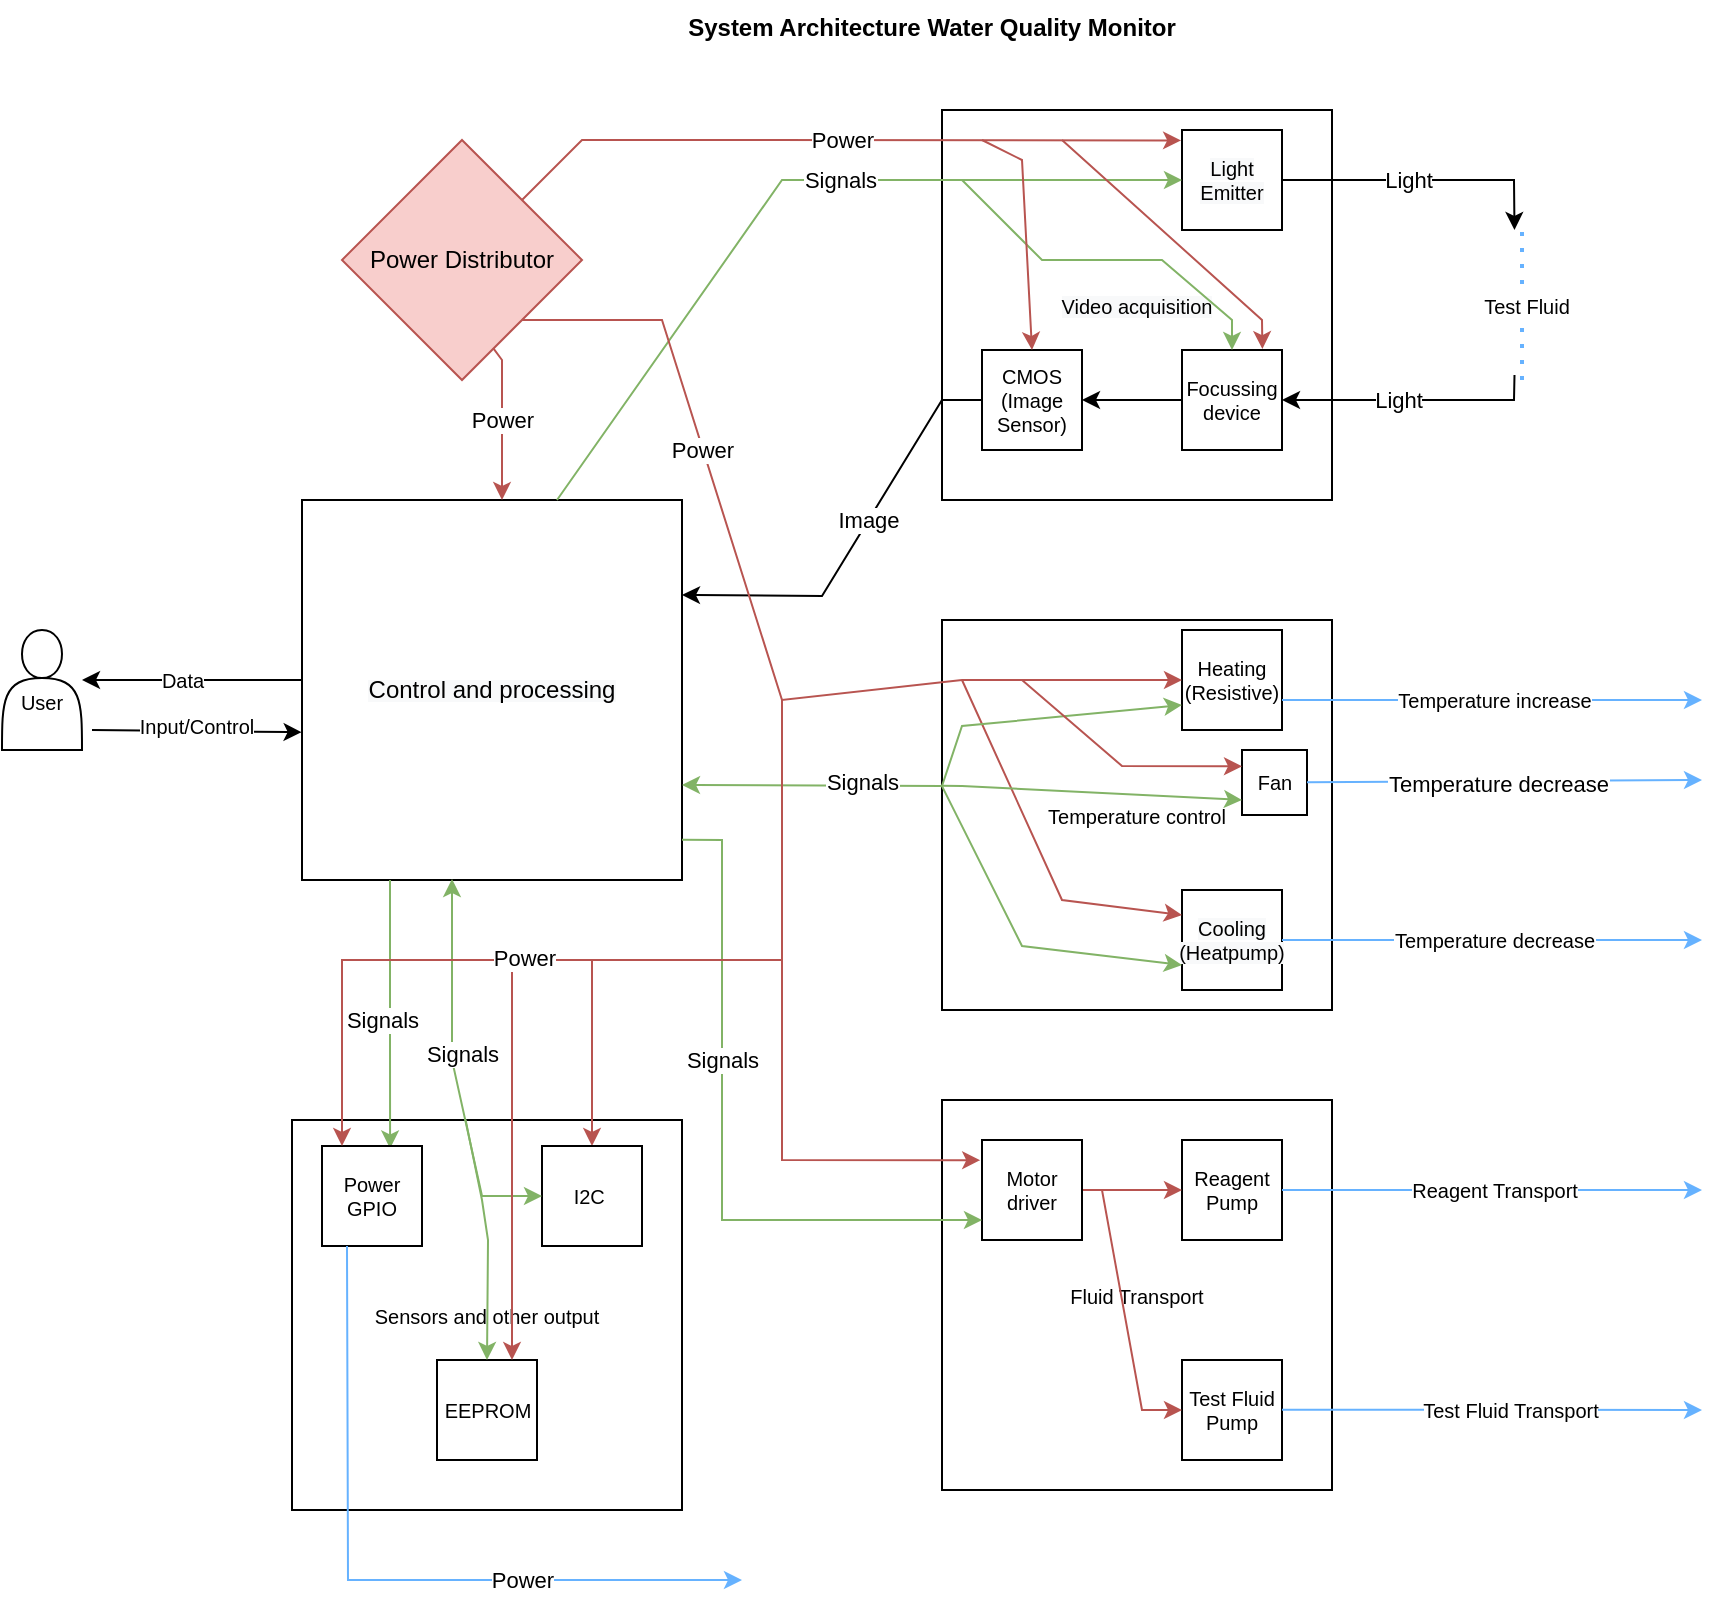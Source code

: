 <mxfile version="20.2.8" type="device"><diagram name="Page-1" id="5f0bae14-7c28-e335-631c-24af17079c00"><mxGraphModel dx="1753" dy="794" grid="1" gridSize="10" guides="1" tooltips="1" connect="1" arrows="1" fold="1" page="1" pageScale="1" pageWidth="1100" pageHeight="850" background="none" math="0" shadow="0"><root><mxCell id="0"/><mxCell id="1" parent="0"/><mxCell id="F9Wew-i7_cchpW-g032i-40" value="Temperature control" style="whiteSpace=wrap;html=1;aspect=fixed;fontSize=10;" parent="1" vertex="1"><mxGeometry x="480" y="350" width="195" height="195" as="geometry"/></mxCell><mxCell id="y9pWBdVKAkW1MRZCwp3X-19" value="&#10;&#10;&lt;span style=&quot;color: rgb(0, 0, 0); font-family: helvetica; font-size: 10px; font-style: normal; font-weight: 400; letter-spacing: normal; text-align: center; text-indent: 0px; text-transform: none; word-spacing: 0px; background-color: rgb(248, 249, 250); display: inline; float: none;&quot;&gt;Video&amp;nbsp;acquisition&lt;/span&gt;&#10;&#10;" style="whiteSpace=wrap;html=1;aspect=fixed;fontSize=10;" parent="1" vertex="1"><mxGeometry x="480" y="95" width="195" height="195" as="geometry"/></mxCell><mxCell id="y9pWBdVKAkW1MRZCwp3X-20" value="&lt;span style=&quot;color: rgb(0 , 0 , 0) ; font-family: &amp;#34;helvetica&amp;#34; ; font-size: 10px ; font-style: normal ; font-weight: 400 ; letter-spacing: normal ; text-align: center ; text-indent: 0px ; text-transform: none ; word-spacing: 0px ; background-color: rgb(248 , 249 , 250) ; display: inline ; float: none&quot;&gt;Cooling (Heatpump)&lt;/span&gt;" style="whiteSpace=wrap;html=1;aspect=fixed;fontSize=10;" parent="1" vertex="1"><mxGeometry x="600" y="485" width="50" height="50" as="geometry"/></mxCell><mxCell id="y9pWBdVKAkW1MRZCwp3X-23" value="&lt;span style=&quot;color: rgb(0, 0, 0); font-family: helvetica; font-size: 10px; font-style: normal; font-weight: 400; letter-spacing: normal; text-align: center; text-indent: 0px; text-transform: none; word-spacing: 0px; background-color: rgb(248, 249, 250); display: inline; float: none;&quot;&gt;Light Emitter&lt;/span&gt;" style="whiteSpace=wrap;html=1;aspect=fixed;fontSize=10;" parent="1" vertex="1"><mxGeometry x="600" y="105" width="50" height="50" as="geometry"/></mxCell><mxCell id="y9pWBdVKAkW1MRZCwp3X-24" value="&lt;font style=&quot;font-size: 10px;&quot;&gt;Focussing device&lt;/font&gt;" style="whiteSpace=wrap;html=1;aspect=fixed;fontSize=10;" parent="1" vertex="1"><mxGeometry x="600" y="215" width="50" height="50" as="geometry"/></mxCell><mxCell id="y9pWBdVKAkW1MRZCwp3X-81" value="Heating&lt;br&gt;(Resistive)" style="whiteSpace=wrap;html=1;aspect=fixed;fontSize=10;" parent="1" vertex="1"><mxGeometry x="600" y="355" width="50" height="50" as="geometry"/></mxCell><mxCell id="F9Wew-i7_cchpW-g032i-1" value="&lt;font style=&quot;&quot;&gt;&lt;span style=&quot;color: rgb(0, 0, 0); font-family: helvetica; font-style: normal; font-weight: 400; letter-spacing: normal; text-align: center; text-indent: 0px; text-transform: none; word-spacing: 0px; background-color: rgb(248, 249, 250); display: inline; float: none;&quot;&gt;&lt;font style=&quot;font-size: 12px;&quot;&gt;Control and processing&lt;/font&gt;&lt;/span&gt;&lt;br&gt;&lt;/font&gt;" style="whiteSpace=wrap;html=1;aspect=fixed;fontSize=10;" parent="1" vertex="1"><mxGeometry x="160" y="290" width="190" height="190" as="geometry"/></mxCell><mxCell id="F9Wew-i7_cchpW-g032i-3" value="Power Distributor" style="rhombus;whiteSpace=wrap;html=1;fillColor=#f8cecc;strokeColor=#b85450;" parent="1" vertex="1"><mxGeometry x="180" y="110" width="120" height="120" as="geometry"/></mxCell><mxCell id="F9Wew-i7_cchpW-g032i-4" value="" style="endArrow=classic;html=1;rounded=0;exitX=0;exitY=0.5;exitDx=0;exitDy=0;entryX=1;entryY=0.25;entryDx=0;entryDy=0;" parent="1" source="F9Wew-i7_cchpW-g032i-5" target="F9Wew-i7_cchpW-g032i-1" edge="1"><mxGeometry width="50" height="50" relative="1" as="geometry"><mxPoint x="480" y="230" as="sourcePoint"/><mxPoint x="340" y="320" as="targetPoint"/><Array as="points"><mxPoint x="480" y="240"/><mxPoint x="420" y="338"/></Array></mxGeometry></mxCell><mxCell id="F9Wew-i7_cchpW-g032i-6" value="Image" style="edgeLabel;html=1;align=center;verticalAlign=middle;resizable=0;points=[];" parent="F9Wew-i7_cchpW-g032i-4" vertex="1" connectable="0"><mxGeometry x="0.347" y="-8" relative="1" as="geometry"><mxPoint x="26" y="-30" as="offset"/></mxGeometry></mxCell><mxCell id="F9Wew-i7_cchpW-g032i-5" value="&lt;font style=&quot;font-size: 10px;&quot;&gt;CMOS (Image Sensor)&lt;/font&gt;" style="whiteSpace=wrap;html=1;aspect=fixed;fontSize=10;" parent="1" vertex="1"><mxGeometry x="500" y="215" width="50" height="50" as="geometry"/></mxCell><mxCell id="F9Wew-i7_cchpW-g032i-7" value="" style="endArrow=classic;html=1;rounded=0;entryX=0;entryY=0.5;entryDx=0;entryDy=0;fillColor=#d5e8d4;strokeColor=#82b366;exitX=0.75;exitY=0;exitDx=0;exitDy=0;" parent="1" edge="1"><mxGeometry width="50" height="50" relative="1" as="geometry"><mxPoint x="287.5" y="290" as="sourcePoint"/><mxPoint x="600" y="130" as="targetPoint"/><Array as="points"><mxPoint x="400" y="130"/><mxPoint x="480" y="130"/></Array></mxGeometry></mxCell><mxCell id="F9Wew-i7_cchpW-g032i-8" value="Signals" style="edgeLabel;html=1;align=center;verticalAlign=middle;resizable=0;points=[];" parent="F9Wew-i7_cchpW-g032i-7" vertex="1" connectable="0"><mxGeometry x="0.347" y="-8" relative="1" as="geometry"><mxPoint x="-42" y="-8" as="offset"/></mxGeometry></mxCell><mxCell id="F9Wew-i7_cchpW-g032i-21" value="" style="endArrow=classic;html=1;rounded=0;entryX=0.5;entryY=0;entryDx=0;entryDy=0;fillColor=#d5e8d4;strokeColor=#82b366;" parent="1" target="y9pWBdVKAkW1MRZCwp3X-24" edge="1"><mxGeometry width="50" height="50" relative="1" as="geometry"><mxPoint x="490" y="130" as="sourcePoint"/><mxPoint x="440" y="190" as="targetPoint"/><Array as="points"><mxPoint x="530" y="170"/><mxPoint x="590" y="170"/><mxPoint x="625" y="200"/></Array></mxGeometry></mxCell><mxCell id="F9Wew-i7_cchpW-g032i-24" value="" style="endArrow=classic;html=1;rounded=0;entryX=-0.009;entryY=0.104;entryDx=0;entryDy=0;entryPerimeter=0;fillColor=#f8cecc;strokeColor=#b85450;exitX=1;exitY=0;exitDx=0;exitDy=0;" parent="1" source="F9Wew-i7_cchpW-g032i-3" target="y9pWBdVKAkW1MRZCwp3X-23" edge="1"><mxGeometry width="50" height="50" relative="1" as="geometry"><mxPoint x="280" y="110" as="sourcePoint"/><mxPoint x="610" y="30" as="targetPoint"/><Array as="points"><mxPoint x="300" y="110"/></Array></mxGeometry></mxCell><mxCell id="F9Wew-i7_cchpW-g032i-25" value="Power" style="edgeLabel;html=1;align=center;verticalAlign=middle;resizable=0;points=[];" parent="F9Wew-i7_cchpW-g032i-24" vertex="1" connectable="0"><mxGeometry x="-0.271" y="-2" relative="1" as="geometry"><mxPoint x="48" y="-2" as="offset"/></mxGeometry></mxCell><mxCell id="F9Wew-i7_cchpW-g032i-27" value="" style="endArrow=classic;html=1;rounded=0;entryX=1;entryY=0.5;entryDx=0;entryDy=0;exitX=0;exitY=0.5;exitDx=0;exitDy=0;" parent="1" source="y9pWBdVKAkW1MRZCwp3X-24" target="F9Wew-i7_cchpW-g032i-5" edge="1"><mxGeometry width="50" height="50" relative="1" as="geometry"><mxPoint x="520" y="240" as="sourcePoint"/><mxPoint x="570" y="190" as="targetPoint"/></mxGeometry></mxCell><mxCell id="F9Wew-i7_cchpW-g032i-29" value="" style="endArrow=classic;html=1;rounded=0;exitX=1;exitY=0.5;exitDx=0;exitDy=0;entryX=0.5;entryY=0;entryDx=0;entryDy=0;" parent="1" source="y9pWBdVKAkW1MRZCwp3X-23" edge="1"><mxGeometry width="50" height="50" relative="1" as="geometry"><mxPoint x="600" y="190" as="sourcePoint"/><mxPoint x="766.25" y="155" as="targetPoint"/><Array as="points"><mxPoint x="766" y="130"/></Array></mxGeometry></mxCell><mxCell id="F9Wew-i7_cchpW-g032i-33" value="Light" style="edgeLabel;html=1;align=center;verticalAlign=middle;resizable=0;points=[];" parent="F9Wew-i7_cchpW-g032i-29" vertex="1" connectable="0"><mxGeometry x="0.157" y="-1" relative="1" as="geometry"><mxPoint x="-19" y="-1" as="offset"/></mxGeometry></mxCell><mxCell id="F9Wew-i7_cchpW-g032i-32" value="" style="endArrow=classic;html=1;rounded=0;entryX=1;entryY=0.5;entryDx=0;entryDy=0;exitX=0.5;exitY=1;exitDx=0;exitDy=0;" parent="1" target="y9pWBdVKAkW1MRZCwp3X-24" edge="1"><mxGeometry width="50" height="50" relative="1" as="geometry"><mxPoint x="766.25" y="227.5" as="sourcePoint"/><mxPoint x="720" y="140" as="targetPoint"/><Array as="points"><mxPoint x="766" y="240"/></Array></mxGeometry></mxCell><mxCell id="F9Wew-i7_cchpW-g032i-34" value="Light" style="edgeLabel;html=1;align=center;verticalAlign=middle;resizable=0;points=[];" parent="F9Wew-i7_cchpW-g032i-32" vertex="1" connectable="0"><mxGeometry x="-0.114" y="-1" relative="1" as="geometry"><mxPoint x="-14" y="1" as="offset"/></mxGeometry></mxCell><mxCell id="F9Wew-i7_cchpW-g032i-37" value="" style="endArrow=classic;html=1;rounded=0;entryX=0.804;entryY=-0.009;entryDx=0;entryDy=0;entryPerimeter=0;fillColor=#f8cecc;strokeColor=#b85450;" parent="1" target="y9pWBdVKAkW1MRZCwp3X-24" edge="1"><mxGeometry width="50" height="50" relative="1" as="geometry"><mxPoint x="540" y="110" as="sourcePoint"/><mxPoint x="590" y="150" as="targetPoint"/><Array as="points"><mxPoint x="640" y="200"/></Array></mxGeometry></mxCell><mxCell id="F9Wew-i7_cchpW-g032i-41" value="" style="endArrow=classic;html=1;rounded=0;fillColor=#f8cecc;strokeColor=#b85450;exitX=1;exitY=1;exitDx=0;exitDy=0;entryX=0;entryY=0.5;entryDx=0;entryDy=0;" parent="1" source="F9Wew-i7_cchpW-g032i-3" target="y9pWBdVKAkW1MRZCwp3X-81" edge="1"><mxGeometry width="50" height="50" relative="1" as="geometry"><mxPoint x="450" y="320" as="sourcePoint"/><mxPoint x="500" y="270" as="targetPoint"/><Array as="points"><mxPoint x="340" y="200"/><mxPoint x="400" y="390"/><mxPoint x="490" y="380"/></Array></mxGeometry></mxCell><mxCell id="F9Wew-i7_cchpW-g032i-42" value="Power" style="edgeLabel;html=1;align=center;verticalAlign=middle;resizable=0;points=[];" parent="1" vertex="1" connectable="0"><mxGeometry x="360.0" y="264.995" as="geometry"/></mxCell><mxCell id="F9Wew-i7_cchpW-g032i-43" value="" style="endArrow=classic;html=1;rounded=0;entryX=0;entryY=0.25;entryDx=0;entryDy=0;fillColor=#f8cecc;strokeColor=#b85450;" parent="1" target="y9pWBdVKAkW1MRZCwp3X-20" edge="1"><mxGeometry width="50" height="50" relative="1" as="geometry"><mxPoint x="490" y="380" as="sourcePoint"/><mxPoint x="580" y="340" as="targetPoint"/><Array as="points"><mxPoint x="540" y="490"/></Array></mxGeometry></mxCell><mxCell id="F9Wew-i7_cchpW-g032i-60" value="" style="endArrow=classic;html=1;rounded=0;strokeColor=#66B2FF;" parent="1" edge="1"><mxGeometry width="50" height="50" relative="1" as="geometry"><mxPoint x="650" y="510" as="sourcePoint"/><mxPoint x="860" y="510" as="targetPoint"/></mxGeometry></mxCell><mxCell id="F9Wew-i7_cchpW-g032i-63" value="Temperature decrease" style="edgeLabel;resizable=0;html=1;align=center;verticalAlign=middle;fontSize=10;" parent="1" connectable="0" vertex="1"><mxGeometry x="756.247" y="510.0" as="geometry"/></mxCell><mxCell id="F9Wew-i7_cchpW-g032i-65" value="" style="endArrow=classic;html=1;rounded=0;strokeColor=#66B2FF;" parent="1" edge="1"><mxGeometry width="50" height="50" relative="1" as="geometry"><mxPoint x="650" y="390.0" as="sourcePoint"/><mxPoint x="860" y="390.0" as="targetPoint"/></mxGeometry></mxCell><mxCell id="F9Wew-i7_cchpW-g032i-67" value="Temperature increase" style="edgeLabel;resizable=0;html=1;align=center;verticalAlign=middle;fontSize=10;" parent="1" connectable="0" vertex="1"><mxGeometry x="756.247" y="390.0" as="geometry"/></mxCell><mxCell id="F9Wew-i7_cchpW-g032i-69" value="" style="endArrow=none;dashed=1;html=1;dashPattern=1 3;strokeWidth=2;rounded=0;strokeColor=#66B2FF;" parent="1" edge="1"><mxGeometry width="50" height="50" relative="1" as="geometry"><mxPoint x="770" y="230" as="sourcePoint"/><mxPoint x="770" y="150" as="targetPoint"/></mxGeometry></mxCell><mxCell id="F9Wew-i7_cchpW-g032i-98" value="Test Fluid" style="edgeLabel;html=1;align=center;verticalAlign=middle;resizable=0;points=[];fontSize=10;" parent="F9Wew-i7_cchpW-g032i-69" vertex="1" connectable="0"><mxGeometry x="0.25" y="-2" relative="1" as="geometry"><mxPoint y="13" as="offset"/></mxGeometry></mxCell><mxCell id="F9Wew-i7_cchpW-g032i-70" value="Fluid Transport" style="whiteSpace=wrap;html=1;aspect=fixed;fontSize=10;" parent="1" vertex="1"><mxGeometry x="480" y="590" width="195" height="195" as="geometry"/></mxCell><mxCell id="F9Wew-i7_cchpW-g032i-80" value="" style="endArrow=classic;startArrow=classic;html=1;rounded=0;strokeColor=#82b366;fillColor=#d5e8d4;exitX=1;exitY=0.75;exitDx=0;exitDy=0;entryX=0;entryY=0.75;entryDx=0;entryDy=0;" parent="1" source="F9Wew-i7_cchpW-g032i-1" target="y9pWBdVKAkW1MRZCwp3X-81" edge="1"><mxGeometry width="50" height="50" relative="1" as="geometry"><mxPoint x="380" y="500" as="sourcePoint"/><mxPoint x="430" y="450" as="targetPoint"/><Array as="points"><mxPoint x="480" y="433"/><mxPoint x="490" y="403"/></Array></mxGeometry></mxCell><mxCell id="F9Wew-i7_cchpW-g032i-81" value="Signals" style="edgeLabel;html=1;align=center;verticalAlign=middle;resizable=0;points=[];" parent="F9Wew-i7_cchpW-g032i-80" vertex="1" connectable="0"><mxGeometry x="-0.214" relative="1" as="geometry"><mxPoint x="-17" y="-2" as="offset"/></mxGeometry></mxCell><mxCell id="F9Wew-i7_cchpW-g032i-82" value="Reagent Pump" style="whiteSpace=wrap;html=1;aspect=fixed;fontSize=10;" parent="1" vertex="1"><mxGeometry x="600" y="610" width="50" height="50" as="geometry"/></mxCell><mxCell id="F9Wew-i7_cchpW-g032i-83" value="&lt;font style=&quot;font-size: 10px;&quot;&gt;Test Fluid Pump&lt;/font&gt;" style="whiteSpace=wrap;html=1;aspect=fixed;fontSize=10;" parent="1" vertex="1"><mxGeometry x="600" y="720" width="50" height="50" as="geometry"/></mxCell><mxCell id="F9Wew-i7_cchpW-g032i-85" value="" style="endArrow=classic;html=1;rounded=0;fillColor=#f8cecc;strokeColor=#b85450;entryX=-0.018;entryY=0.202;entryDx=0;entryDy=0;entryPerimeter=0;" parent="1" target="F9Wew-i7_cchpW-g032i-87" edge="1"><mxGeometry width="50" height="50" relative="1" as="geometry"><mxPoint x="400" y="390" as="sourcePoint"/><mxPoint x="500" y="620" as="targetPoint"/><Array as="points"><mxPoint x="400" y="620"/></Array></mxGeometry></mxCell><mxCell id="F9Wew-i7_cchpW-g032i-86" value="" style="endArrow=classic;html=1;rounded=0;fontSize=10;strokeColor=#b85450;fillColor=#f8cecc;entryX=0;entryY=0.5;entryDx=0;entryDy=0;exitX=1;exitY=0.5;exitDx=0;exitDy=0;" parent="1" source="F9Wew-i7_cchpW-g032i-87" target="F9Wew-i7_cchpW-g032i-83" edge="1"><mxGeometry width="50" height="50" relative="1" as="geometry"><mxPoint x="500" y="620" as="sourcePoint"/><mxPoint x="620" y="590" as="targetPoint"/><Array as="points"><mxPoint x="560" y="635"/><mxPoint x="580" y="745"/></Array></mxGeometry></mxCell><mxCell id="F9Wew-i7_cchpW-g032i-87" value="Motor driver" style="whiteSpace=wrap;html=1;aspect=fixed;fontSize=10;" parent="1" vertex="1"><mxGeometry x="500" y="610" width="50" height="50" as="geometry"/></mxCell><mxCell id="F9Wew-i7_cchpW-g032i-88" value="" style="endArrow=classic;html=1;rounded=0;fontSize=10;strokeColor=#b85450;fillColor=#f8cecc;entryX=0;entryY=0.5;entryDx=0;entryDy=0;" parent="1" target="F9Wew-i7_cchpW-g032i-82" edge="1"><mxGeometry width="50" height="50" relative="1" as="geometry"><mxPoint x="560" y="635" as="sourcePoint"/><mxPoint x="630" y="620" as="targetPoint"/></mxGeometry></mxCell><mxCell id="F9Wew-i7_cchpW-g032i-89" value="" style="endArrow=classic;html=1;rounded=0;fontSize=10;strokeColor=#66B2FF;fillColor=#f5f5f5;exitX=1;exitY=0.5;exitDx=0;exitDy=0;" parent="1" source="F9Wew-i7_cchpW-g032i-82" edge="1"><mxGeometry width="50" height="50" relative="1" as="geometry"><mxPoint x="650" y="640" as="sourcePoint"/><mxPoint x="860" y="635" as="targetPoint"/></mxGeometry></mxCell><mxCell id="F9Wew-i7_cchpW-g032i-90" value="" style="endArrow=classic;html=1;rounded=0;fontSize=10;strokeColor=#66B2FF;fillColor=#f5f5f5;exitX=1;exitY=0.5;exitDx=0;exitDy=0;" parent="1" edge="1"><mxGeometry width="50" height="50" relative="1" as="geometry"><mxPoint x="650" y="744.83" as="sourcePoint"/><mxPoint x="860" y="745" as="targetPoint"/></mxGeometry></mxCell><mxCell id="F9Wew-i7_cchpW-g032i-91" value="Test Fluid Transport" style="edgeLabel;html=1;align=center;verticalAlign=middle;resizable=0;points=[];fontSize=10;" parent="F9Wew-i7_cchpW-g032i-90" vertex="1" connectable="0"><mxGeometry x="-0.238" y="3" relative="1" as="geometry"><mxPoint x="34" y="3" as="offset"/></mxGeometry></mxCell><mxCell id="F9Wew-i7_cchpW-g032i-92" value="Reagent Transport" style="edgeLabel;html=1;align=center;verticalAlign=middle;resizable=0;points=[];fontSize=10;" parent="1" vertex="1" connectable="0"><mxGeometry x="756.246" y="638.005" as="geometry"><mxPoint y="-3" as="offset"/></mxGeometry></mxCell><mxCell id="F9Wew-i7_cchpW-g032i-93" value="" style="endArrow=classic;html=1;rounded=0;fontSize=10;strokeColor=#82b366;fillColor=#d5e8d4;exitX=1;exitY=0.894;exitDx=0;exitDy=0;exitPerimeter=0;" parent="1" source="F9Wew-i7_cchpW-g032i-1" edge="1"><mxGeometry width="50" height="50" relative="1" as="geometry"><mxPoint x="480" y="550" as="sourcePoint"/><mxPoint x="500" y="650" as="targetPoint"/><Array as="points"><mxPoint x="370" y="460"/><mxPoint x="370" y="650"/></Array></mxGeometry></mxCell><mxCell id="F9Wew-i7_cchpW-g032i-94" value="Signals" style="edgeLabel;html=1;align=center;verticalAlign=middle;resizable=0;points=[];" parent="1" vertex="1" connectable="0"><mxGeometry x="370.002" y="569.997" as="geometry"/></mxCell><mxCell id="F9Wew-i7_cchpW-g032i-95" value="" style="endArrow=classic;html=1;rounded=0;fontSize=10;strokeColor=#b85450;fillColor=#f8cecc;exitX=0.63;exitY=0.867;exitDx=0;exitDy=0;exitPerimeter=0;" parent="1" source="F9Wew-i7_cchpW-g032i-3" edge="1"><mxGeometry width="50" height="50" relative="1" as="geometry"><mxPoint x="360" y="250" as="sourcePoint"/><mxPoint x="260" y="290" as="targetPoint"/><Array as="points"><mxPoint x="260" y="220"/></Array></mxGeometry></mxCell><mxCell id="F9Wew-i7_cchpW-g032i-96" value="Power" style="edgeLabel;html=1;align=center;verticalAlign=middle;resizable=0;points=[];" parent="1" vertex="1" connectable="0"><mxGeometry x="259.998" y="250.005" as="geometry"/></mxCell><mxCell id="F9Wew-i7_cchpW-g032i-97" value="" style="endArrow=classic;html=1;rounded=0;fontSize=10;strokeColor=#82b366;fillColor=#d5e8d4;exitX=-0.001;exitY=0.424;exitDx=0;exitDy=0;exitPerimeter=0;entryX=0;entryY=0.75;entryDx=0;entryDy=0;" parent="1" source="F9Wew-i7_cchpW-g032i-40" target="y9pWBdVKAkW1MRZCwp3X-20" edge="1"><mxGeometry width="50" height="50" relative="1" as="geometry"><mxPoint x="520" y="520" as="sourcePoint"/><mxPoint x="570" y="470" as="targetPoint"/><Array as="points"><mxPoint x="520" y="513"/></Array></mxGeometry></mxCell><mxCell id="F9Wew-i7_cchpW-g032i-101" value="" style="endArrow=classic;html=1;rounded=0;fontSize=10;strokeColor=#b85450;fillColor=#f8cecc;entryX=0.5;entryY=0;entryDx=0;entryDy=0;" parent="1" target="F9Wew-i7_cchpW-g032i-5" edge="1"><mxGeometry width="50" height="50" relative="1" as="geometry"><mxPoint x="500" y="110" as="sourcePoint"/><mxPoint x="570" y="180" as="targetPoint"/><Array as="points"><mxPoint x="520" y="120"/></Array></mxGeometry></mxCell><mxCell id="F9Wew-i7_cchpW-g032i-105" value="System Architecture Water Quality Monitor" style="text;align=center;fontStyle=1;verticalAlign=middle;spacingLeft=3;spacingRight=3;strokeColor=none;rotatable=0;points=[[0,0.5],[1,0.5]];portConstraint=eastwest;labelBackgroundColor=#FFFFFF;fontSize=12;fillColor=#FFFFFF;" parent="1" vertex="1"><mxGeometry x="310" y="40" width="330" height="26" as="geometry"/></mxCell><mxCell id="P-Yjzai42RxIEYrQ25ch-1" value="Sensors and other output" style="whiteSpace=wrap;html=1;aspect=fixed;fontSize=10;" vertex="1" parent="1"><mxGeometry x="155" y="600" width="195" height="195" as="geometry"/></mxCell><mxCell id="P-Yjzai42RxIEYrQ25ch-3" value="&lt;br&gt;User" style="shape=actor;whiteSpace=wrap;html=1;fontSize=10;" vertex="1" parent="1"><mxGeometry x="10.0" y="355" width="40" height="60" as="geometry"/></mxCell><mxCell id="P-Yjzai42RxIEYrQ25ch-4" value="Data" style="endArrow=classic;html=1;rounded=0;fontSize=10;exitX=0;exitY=0.474;exitDx=0;exitDy=0;exitPerimeter=0;" edge="1" parent="1" source="F9Wew-i7_cchpW-g032i-1"><mxGeometry x="0.091" relative="1" as="geometry"><mxPoint x="160" y="365" as="sourcePoint"/><mxPoint x="50" y="380" as="targetPoint"/><Array as="points"><mxPoint x="100" y="380"/><mxPoint x="70" y="380"/></Array><mxPoint as="offset"/></mxGeometry></mxCell><mxCell id="P-Yjzai42RxIEYrQ25ch-5" value="" style="endArrow=classic;html=1;rounded=0;fontSize=10;strokeColor=#000000;fillColor=#66B2FF;entryX=-0.001;entryY=0.611;entryDx=0;entryDy=0;entryPerimeter=0;" edge="1" parent="1" target="F9Wew-i7_cchpW-g032i-1"><mxGeometry width="50" height="50" relative="1" as="geometry"><mxPoint x="55" y="405" as="sourcePoint"/><mxPoint x="155" y="405.02" as="targetPoint"/><Array as="points"><mxPoint x="105" y="405.52"/></Array></mxGeometry></mxCell><mxCell id="P-Yjzai42RxIEYrQ25ch-6" value="Input/Control" style="edgeLabel;html=1;align=center;verticalAlign=middle;resizable=0;points=[];fontSize=10;" vertex="1" connectable="0" parent="P-Yjzai42RxIEYrQ25ch-5"><mxGeometry x="0.181" relative="1" as="geometry"><mxPoint x="-10" y="-3" as="offset"/></mxGeometry></mxCell><mxCell id="P-Yjzai42RxIEYrQ25ch-8" value="" style="endArrow=classic;html=1;rounded=0;fontSize=10;strokeColor=#b85450;fillColor=#f8cecc;entryX=0.5;entryY=0;entryDx=0;entryDy=0;" edge="1" parent="1" target="P-Yjzai42RxIEYrQ25ch-12"><mxGeometry width="50" height="50" relative="1" as="geometry"><mxPoint x="400" y="520" as="sourcePoint"/><mxPoint x="274.4" y="590" as="targetPoint"/><Array as="points"><mxPoint x="305" y="520"/></Array></mxGeometry></mxCell><mxCell id="P-Yjzai42RxIEYrQ25ch-9" value="" style="endArrow=classic;html=1;rounded=0;fontSize=10;strokeColor=#82b366;fillColor=#d5e8d4;entryX=0.681;entryY=0.025;entryDx=0;entryDy=0;entryPerimeter=0;" edge="1" parent="1" target="P-Yjzai42RxIEYrQ25ch-11"><mxGeometry width="50" height="50" relative="1" as="geometry"><mxPoint x="204" y="480" as="sourcePoint"/><mxPoint x="240" y="590" as="targetPoint"/><Array as="points"><mxPoint x="204" y="560"/></Array></mxGeometry></mxCell><mxCell id="P-Yjzai42RxIEYrQ25ch-10" value="Signals" style="edgeLabel;html=1;align=center;verticalAlign=middle;resizable=0;points=[];" vertex="1" connectable="0" parent="1"><mxGeometry x="200.002" y="549.997" as="geometry"/></mxCell><mxCell id="P-Yjzai42RxIEYrQ25ch-11" value="Power GPIO" style="whiteSpace=wrap;html=1;aspect=fixed;fontSize=10;" vertex="1" parent="1"><mxGeometry x="170" y="613" width="50" height="50" as="geometry"/></mxCell><mxCell id="P-Yjzai42RxIEYrQ25ch-12" value="I2C&amp;nbsp;" style="whiteSpace=wrap;html=1;aspect=fixed;fontSize=10;" vertex="1" parent="1"><mxGeometry x="280" y="613" width="50" height="50" as="geometry"/></mxCell><mxCell id="P-Yjzai42RxIEYrQ25ch-13" value="EEPROM" style="whiteSpace=wrap;html=1;aspect=fixed;fontSize=10;" vertex="1" parent="1"><mxGeometry x="227.5" y="720" width="50" height="50" as="geometry"/></mxCell><mxCell id="P-Yjzai42RxIEYrQ25ch-14" value="Fan" style="whiteSpace=wrap;html=1;aspect=fixed;fontSize=10;" vertex="1" parent="1"><mxGeometry x="630" y="415" width="32.5" height="32.5" as="geometry"/></mxCell><mxCell id="P-Yjzai42RxIEYrQ25ch-15" value="" style="endArrow=classic;html=1;rounded=0;entryX=0;entryY=0.25;entryDx=0;entryDy=0;fillColor=#f8cecc;strokeColor=#b85450;" edge="1" parent="1" target="P-Yjzai42RxIEYrQ25ch-14"><mxGeometry width="50" height="50" relative="1" as="geometry"><mxPoint x="520" y="380" as="sourcePoint"/><mxPoint x="630" y="497.5" as="targetPoint"/><Array as="points"><mxPoint x="570" y="423"/></Array></mxGeometry></mxCell><mxCell id="P-Yjzai42RxIEYrQ25ch-19" value="" style="endArrow=classic;html=1;rounded=0;fontSize=10;strokeColor=#82b366;fillColor=#d5e8d4;exitX=-0.002;exitY=0.425;exitDx=0;exitDy=0;exitPerimeter=0;" edge="1" parent="1" source="F9Wew-i7_cchpW-g032i-40"><mxGeometry width="50" height="50" relative="1" as="geometry"><mxPoint x="480" y="431" as="sourcePoint"/><mxPoint x="630" y="440" as="targetPoint"/><Array as="points"><mxPoint x="490" y="433"/></Array></mxGeometry></mxCell><mxCell id="P-Yjzai42RxIEYrQ25ch-20" value="" style="endArrow=classic;html=1;rounded=0;strokeColor=#66B2FF;" edge="1" parent="1"><mxGeometry width="50" height="50" relative="1" as="geometry"><mxPoint x="662.5" y="431.07" as="sourcePoint"/><mxPoint x="860" y="430" as="targetPoint"/></mxGeometry></mxCell><mxCell id="P-Yjzai42RxIEYrQ25ch-21" value="Temperature decrease" style="edgeLabel;html=1;align=center;verticalAlign=middle;resizable=0;points=[];" vertex="1" connectable="0" parent="P-Yjzai42RxIEYrQ25ch-20"><mxGeometry x="-0.037" y="-1" relative="1" as="geometry"><mxPoint as="offset"/></mxGeometry></mxCell><mxCell id="P-Yjzai42RxIEYrQ25ch-23" value="" style="endArrow=classic;startArrow=classic;html=1;rounded=0;strokeColor=#82b366;fillColor=#d5e8d4;exitX=1;exitY=0.75;exitDx=0;exitDy=0;entryX=0;entryY=0.5;entryDx=0;entryDy=0;" edge="1" parent="1" target="P-Yjzai42RxIEYrQ25ch-12"><mxGeometry width="50" height="50" relative="1" as="geometry"><mxPoint x="235" y="479.5" as="sourcePoint"/><mxPoint x="485" y="439.5" as="targetPoint"/><Array as="points"><mxPoint x="235" y="510"/><mxPoint x="235" y="570"/><mxPoint x="250" y="638"/></Array></mxGeometry></mxCell><mxCell id="P-Yjzai42RxIEYrQ25ch-24" value="Signals" style="edgeLabel;html=1;align=center;verticalAlign=middle;resizable=0;points=[];" vertex="1" connectable="0" parent="P-Yjzai42RxIEYrQ25ch-23"><mxGeometry x="-0.214" relative="1" as="geometry"><mxPoint x="5" y="13" as="offset"/></mxGeometry></mxCell><mxCell id="P-Yjzai42RxIEYrQ25ch-25" value="" style="endArrow=classic;html=1;rounded=0;fontSize=10;strokeColor=#82b366;fillColor=#d5e8d4;entryX=0.5;entryY=0;entryDx=0;entryDy=0;exitX=0.445;exitY=-0.001;exitDx=0;exitDy=0;exitPerimeter=0;" edge="1" parent="1" source="P-Yjzai42RxIEYrQ25ch-1" target="P-Yjzai42RxIEYrQ25ch-13"><mxGeometry width="50" height="50" relative="1" as="geometry"><mxPoint x="250" y="640" as="sourcePoint"/><mxPoint x="240" y="710" as="targetPoint"/><Array as="points"><mxPoint x="250" y="640"/><mxPoint x="253" y="660"/></Array></mxGeometry></mxCell><mxCell id="P-Yjzai42RxIEYrQ25ch-27" value="" style="endArrow=classic;html=1;rounded=0;fontSize=10;strokeColor=#b85450;fillColor=#f8cecc;entryX=0.75;entryY=0;entryDx=0;entryDy=0;" edge="1" parent="1" target="P-Yjzai42RxIEYrQ25ch-13"><mxGeometry width="50" height="50" relative="1" as="geometry"><mxPoint x="360" y="520" as="sourcePoint"/><mxPoint x="265" y="613" as="targetPoint"/><Array as="points"><mxPoint x="265" y="520"/></Array></mxGeometry></mxCell><mxCell id="P-Yjzai42RxIEYrQ25ch-28" value="" style="endArrow=classic;html=1;rounded=0;fontSize=10;strokeColor=#b85450;fillColor=#f8cecc;entryX=0.5;entryY=0;entryDx=0;entryDy=0;" edge="1" parent="1"><mxGeometry width="50" height="50" relative="1" as="geometry"><mxPoint x="275" y="520" as="sourcePoint"/><mxPoint x="180" y="613" as="targetPoint"/><Array as="points"><mxPoint x="180" y="520"/></Array></mxGeometry></mxCell><mxCell id="P-Yjzai42RxIEYrQ25ch-29" value="Power" style="edgeLabel;html=1;align=center;verticalAlign=middle;resizable=0;points=[];" vertex="1" connectable="0" parent="1"><mxGeometry x="330.0" y="269.995" as="geometry"><mxPoint x="-59" y="249" as="offset"/></mxGeometry></mxCell><mxCell id="P-Yjzai42RxIEYrQ25ch-30" value="" style="endArrow=classic;html=1;rounded=0;fontSize=10;strokeColor=#66B2FF;fillColor=#f5f5f5;exitX=0.25;exitY=1;exitDx=0;exitDy=0;" edge="1" parent="1" source="P-Yjzai42RxIEYrQ25ch-11"><mxGeometry width="50" height="50" relative="1" as="geometry"><mxPoint x="170" y="830" as="sourcePoint"/><mxPoint x="380.0" y="830" as="targetPoint"/><Array as="points"><mxPoint x="183" y="830"/></Array></mxGeometry></mxCell><mxCell id="P-Yjzai42RxIEYrQ25ch-31" value="Power" style="edgeLabel;html=1;align=center;verticalAlign=middle;resizable=0;points=[];" vertex="1" connectable="0" parent="P-Yjzai42RxIEYrQ25ch-30"><mxGeometry x="0.624" y="4" relative="1" as="geometry"><mxPoint x="-42" y="4" as="offset"/></mxGeometry></mxCell></root></mxGraphModel></diagram></mxfile>